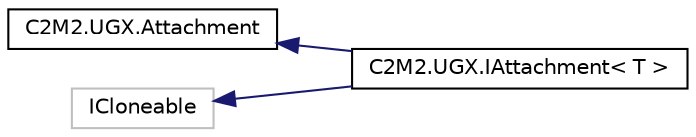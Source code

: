 digraph "Graphical Class Hierarchy"
{
 // LATEX_PDF_SIZE
  edge [fontname="Helvetica",fontsize="10",labelfontname="Helvetica",labelfontsize="10"];
  node [fontname="Helvetica",fontsize="10",shape=record];
  rankdir="LR";
  Node213 [label="C2M2.UGX.Attachment",height=0.2,width=0.4,color="black", fillcolor="white", style="filled",URL="$d8/dbf/interface_c2_m2_1_1_u_g_x_1_1_attachment.html",tooltip="Marker interface for attachments"];
  Node213 -> Node0 [dir="back",color="midnightblue",fontsize="10",style="solid",fontname="Helvetica"];
  Node0 [label="C2M2.UGX.IAttachment\< T \>",height=0.2,width=0.4,color="black", fillcolor="white", style="filled",URL="$d4/dbf/class_c2_m2_1_1_u_g_x_1_1_i_attachment.html",tooltip="Abstract base class for all attachments providing common functionality"];
  Node174 [label="ICloneable",height=0.2,width=0.4,color="grey75", fillcolor="white", style="filled",tooltip=" "];
  Node174 -> Node0 [dir="back",color="midnightblue",fontsize="10",style="solid",fontname="Helvetica"];
}
